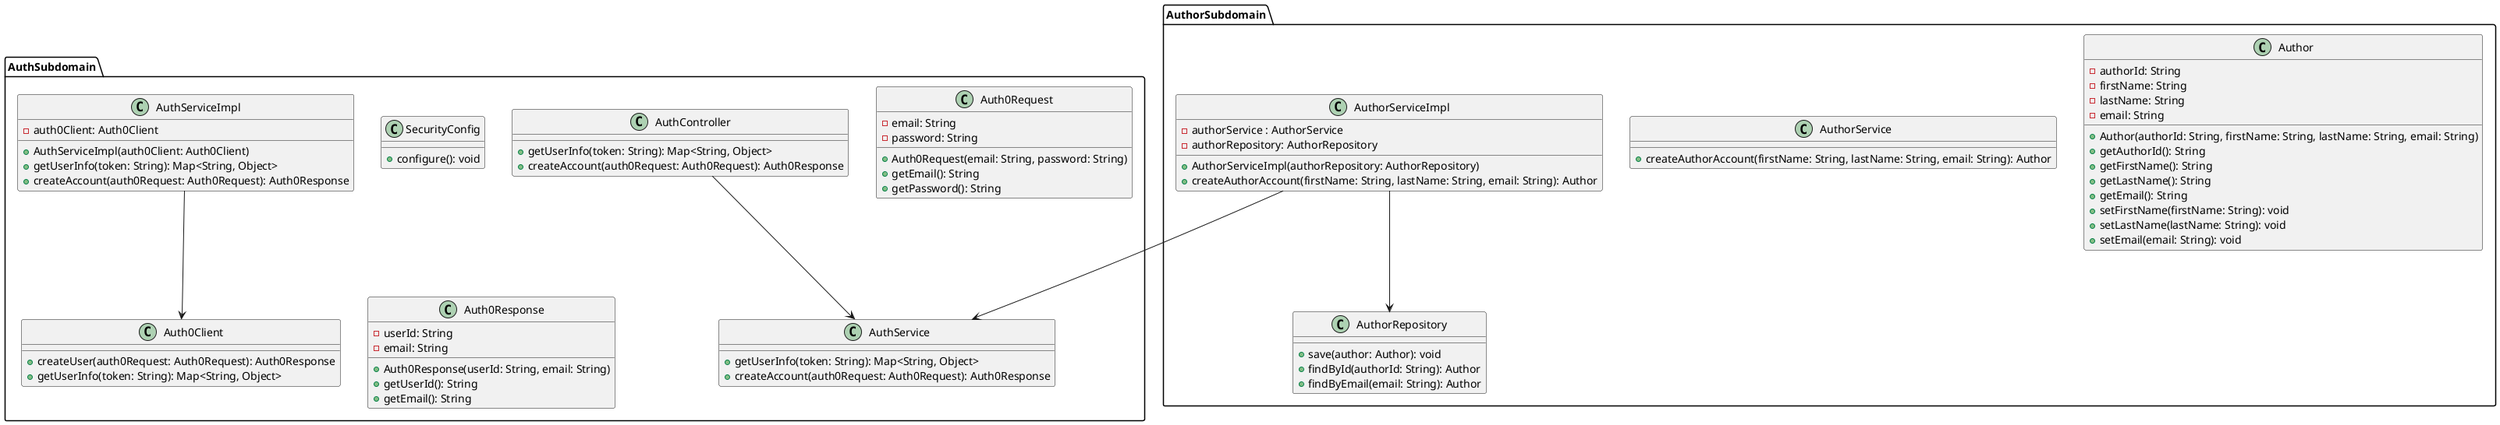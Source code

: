 @startuml

package "AuthorSubdomain" {

    class Author {
        - authorId: String 
        - firstName: String
        - lastName: String
        - email: String
        + Author(authorId: String, firstName: String, lastName: String, email: String)
        + getAuthorId(): String
        + getFirstName(): String
        + getLastName(): String
        + getEmail(): String
        + setFirstName(firstName: String): void
        + setLastName(lastName: String): void
        + setEmail(email: String): void
    }

    class AuthorRepository {
        + save(author: Author): void
        + findById(authorId: String): Author
        + findByEmail(email: String): Author
    }

    class AuthorService {
        + createAuthorAccount(firstName: String, lastName: String, email: String): Author
    }

    class AuthorServiceImpl {
        - authorService : AuthorService
        - authorRepository: AuthorRepository
        + AuthorServiceImpl(authorRepository: AuthorRepository)
        + createAuthorAccount(firstName: String, lastName: String, email: String): Author
    }
}

package "AuthSubdomain" {

    class SecurityConfig {
        + configure(): void
    }

    class AuthController {
        + getUserInfo(token: String): Map<String, Object>
        + createAccount(auth0Request: Auth0Request): Auth0Response
    }

    class AuthService {
        + getUserInfo(token: String): Map<String, Object>
        + createAccount(auth0Request: Auth0Request): Auth0Response
    }

    class AuthServiceImpl {
        - auth0Client: Auth0Client
        + AuthServiceImpl(auth0Client: Auth0Client)
        + getUserInfo(token: String): Map<String, Object>
        + createAccount(auth0Request: Auth0Request): Auth0Response
    }

    class Auth0Request {
        - email: String
        - password: String
        + Auth0Request(email: String, password: String)
        + getEmail(): String
        + getPassword(): String
    }

    class Auth0Response {
        - userId: String
        - email: String
        + Auth0Response(userId: String, email: String)
        + getUserId(): String
        + getEmail(): String
    }

    class Auth0Client {
        + createUser(auth0Request: Auth0Request): Auth0Response
        + getUserInfo(token: String): Map<String, Object>
    }
}

AuthorServiceImpl --> AuthorRepository
AuthController --> AuthService
AuthServiceImpl --> Auth0Client
AuthorServiceImpl --> AuthService

@enduml
